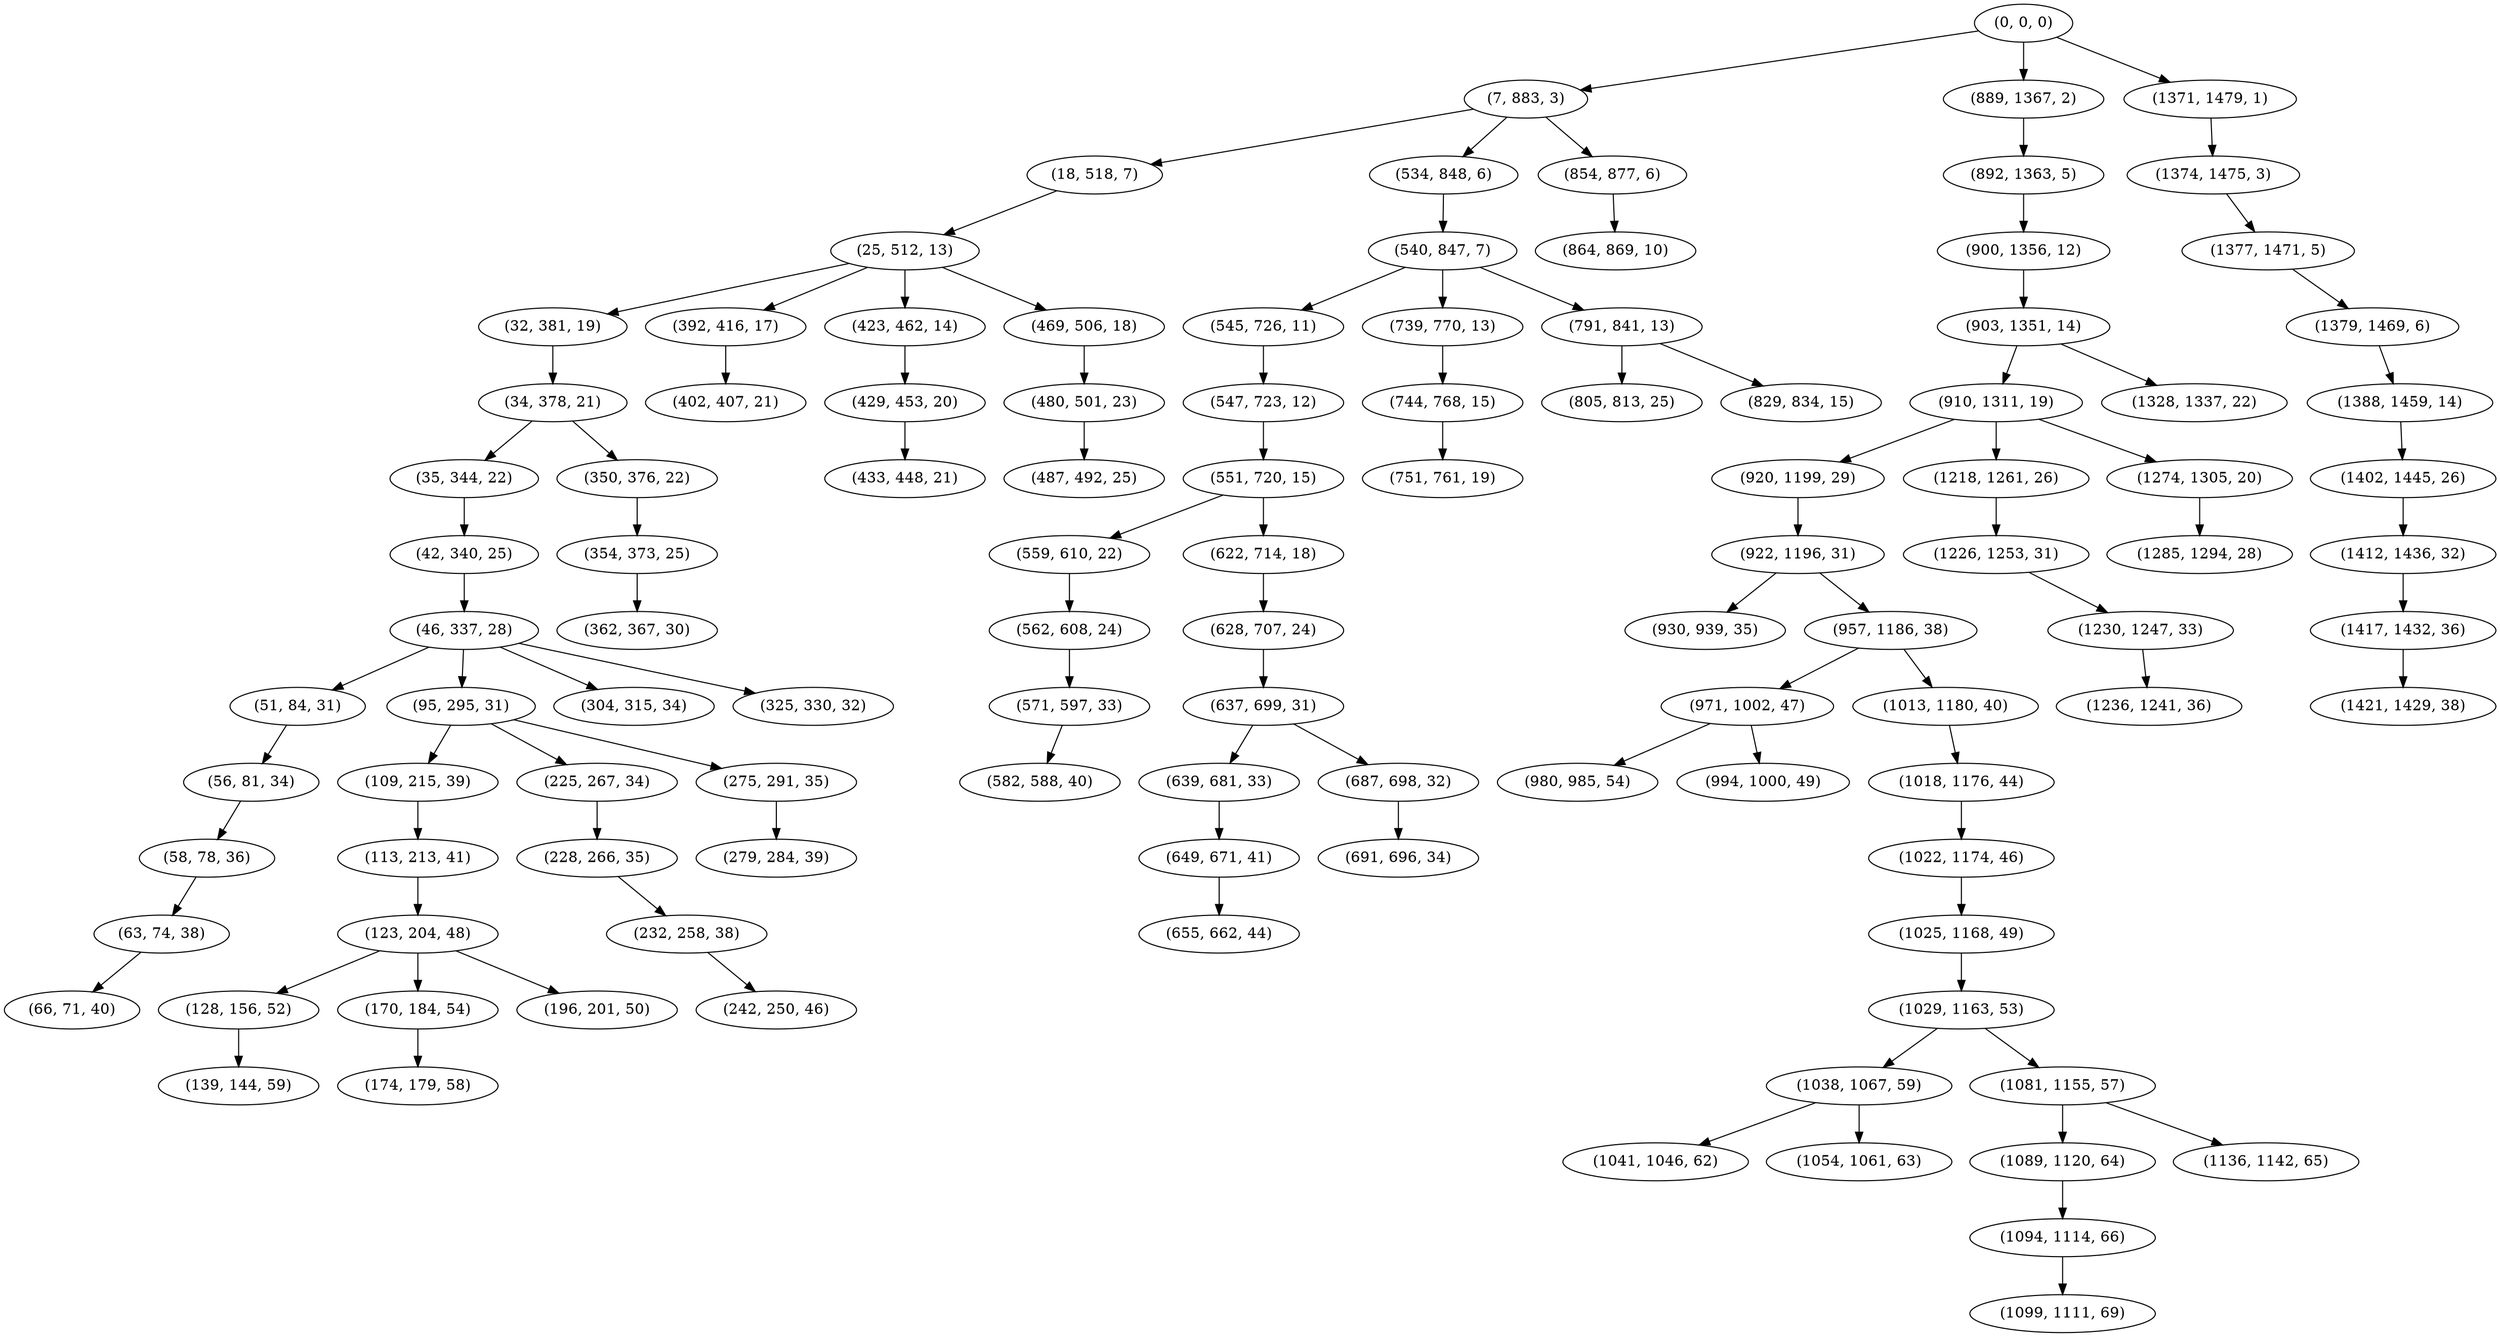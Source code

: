digraph tree {
    "(0, 0, 0)";
    "(7, 883, 3)";
    "(18, 518, 7)";
    "(25, 512, 13)";
    "(32, 381, 19)";
    "(34, 378, 21)";
    "(35, 344, 22)";
    "(42, 340, 25)";
    "(46, 337, 28)";
    "(51, 84, 31)";
    "(56, 81, 34)";
    "(58, 78, 36)";
    "(63, 74, 38)";
    "(66, 71, 40)";
    "(95, 295, 31)";
    "(109, 215, 39)";
    "(113, 213, 41)";
    "(123, 204, 48)";
    "(128, 156, 52)";
    "(139, 144, 59)";
    "(170, 184, 54)";
    "(174, 179, 58)";
    "(196, 201, 50)";
    "(225, 267, 34)";
    "(228, 266, 35)";
    "(232, 258, 38)";
    "(242, 250, 46)";
    "(275, 291, 35)";
    "(279, 284, 39)";
    "(304, 315, 34)";
    "(325, 330, 32)";
    "(350, 376, 22)";
    "(354, 373, 25)";
    "(362, 367, 30)";
    "(392, 416, 17)";
    "(402, 407, 21)";
    "(423, 462, 14)";
    "(429, 453, 20)";
    "(433, 448, 21)";
    "(469, 506, 18)";
    "(480, 501, 23)";
    "(487, 492, 25)";
    "(534, 848, 6)";
    "(540, 847, 7)";
    "(545, 726, 11)";
    "(547, 723, 12)";
    "(551, 720, 15)";
    "(559, 610, 22)";
    "(562, 608, 24)";
    "(571, 597, 33)";
    "(582, 588, 40)";
    "(622, 714, 18)";
    "(628, 707, 24)";
    "(637, 699, 31)";
    "(639, 681, 33)";
    "(649, 671, 41)";
    "(655, 662, 44)";
    "(687, 698, 32)";
    "(691, 696, 34)";
    "(739, 770, 13)";
    "(744, 768, 15)";
    "(751, 761, 19)";
    "(791, 841, 13)";
    "(805, 813, 25)";
    "(829, 834, 15)";
    "(854, 877, 6)";
    "(864, 869, 10)";
    "(889, 1367, 2)";
    "(892, 1363, 5)";
    "(900, 1356, 12)";
    "(903, 1351, 14)";
    "(910, 1311, 19)";
    "(920, 1199, 29)";
    "(922, 1196, 31)";
    "(930, 939, 35)";
    "(957, 1186, 38)";
    "(971, 1002, 47)";
    "(980, 985, 54)";
    "(994, 1000, 49)";
    "(1013, 1180, 40)";
    "(1018, 1176, 44)";
    "(1022, 1174, 46)";
    "(1025, 1168, 49)";
    "(1029, 1163, 53)";
    "(1038, 1067, 59)";
    "(1041, 1046, 62)";
    "(1054, 1061, 63)";
    "(1081, 1155, 57)";
    "(1089, 1120, 64)";
    "(1094, 1114, 66)";
    "(1099, 1111, 69)";
    "(1136, 1142, 65)";
    "(1218, 1261, 26)";
    "(1226, 1253, 31)";
    "(1230, 1247, 33)";
    "(1236, 1241, 36)";
    "(1274, 1305, 20)";
    "(1285, 1294, 28)";
    "(1328, 1337, 22)";
    "(1371, 1479, 1)";
    "(1374, 1475, 3)";
    "(1377, 1471, 5)";
    "(1379, 1469, 6)";
    "(1388, 1459, 14)";
    "(1402, 1445, 26)";
    "(1412, 1436, 32)";
    "(1417, 1432, 36)";
    "(1421, 1429, 38)";
    "(0, 0, 0)" -> "(7, 883, 3)";
    "(0, 0, 0)" -> "(889, 1367, 2)";
    "(0, 0, 0)" -> "(1371, 1479, 1)";
    "(7, 883, 3)" -> "(18, 518, 7)";
    "(7, 883, 3)" -> "(534, 848, 6)";
    "(7, 883, 3)" -> "(854, 877, 6)";
    "(18, 518, 7)" -> "(25, 512, 13)";
    "(25, 512, 13)" -> "(32, 381, 19)";
    "(25, 512, 13)" -> "(392, 416, 17)";
    "(25, 512, 13)" -> "(423, 462, 14)";
    "(25, 512, 13)" -> "(469, 506, 18)";
    "(32, 381, 19)" -> "(34, 378, 21)";
    "(34, 378, 21)" -> "(35, 344, 22)";
    "(34, 378, 21)" -> "(350, 376, 22)";
    "(35, 344, 22)" -> "(42, 340, 25)";
    "(42, 340, 25)" -> "(46, 337, 28)";
    "(46, 337, 28)" -> "(51, 84, 31)";
    "(46, 337, 28)" -> "(95, 295, 31)";
    "(46, 337, 28)" -> "(304, 315, 34)";
    "(46, 337, 28)" -> "(325, 330, 32)";
    "(51, 84, 31)" -> "(56, 81, 34)";
    "(56, 81, 34)" -> "(58, 78, 36)";
    "(58, 78, 36)" -> "(63, 74, 38)";
    "(63, 74, 38)" -> "(66, 71, 40)";
    "(95, 295, 31)" -> "(109, 215, 39)";
    "(95, 295, 31)" -> "(225, 267, 34)";
    "(95, 295, 31)" -> "(275, 291, 35)";
    "(109, 215, 39)" -> "(113, 213, 41)";
    "(113, 213, 41)" -> "(123, 204, 48)";
    "(123, 204, 48)" -> "(128, 156, 52)";
    "(123, 204, 48)" -> "(170, 184, 54)";
    "(123, 204, 48)" -> "(196, 201, 50)";
    "(128, 156, 52)" -> "(139, 144, 59)";
    "(170, 184, 54)" -> "(174, 179, 58)";
    "(225, 267, 34)" -> "(228, 266, 35)";
    "(228, 266, 35)" -> "(232, 258, 38)";
    "(232, 258, 38)" -> "(242, 250, 46)";
    "(275, 291, 35)" -> "(279, 284, 39)";
    "(350, 376, 22)" -> "(354, 373, 25)";
    "(354, 373, 25)" -> "(362, 367, 30)";
    "(392, 416, 17)" -> "(402, 407, 21)";
    "(423, 462, 14)" -> "(429, 453, 20)";
    "(429, 453, 20)" -> "(433, 448, 21)";
    "(469, 506, 18)" -> "(480, 501, 23)";
    "(480, 501, 23)" -> "(487, 492, 25)";
    "(534, 848, 6)" -> "(540, 847, 7)";
    "(540, 847, 7)" -> "(545, 726, 11)";
    "(540, 847, 7)" -> "(739, 770, 13)";
    "(540, 847, 7)" -> "(791, 841, 13)";
    "(545, 726, 11)" -> "(547, 723, 12)";
    "(547, 723, 12)" -> "(551, 720, 15)";
    "(551, 720, 15)" -> "(559, 610, 22)";
    "(551, 720, 15)" -> "(622, 714, 18)";
    "(559, 610, 22)" -> "(562, 608, 24)";
    "(562, 608, 24)" -> "(571, 597, 33)";
    "(571, 597, 33)" -> "(582, 588, 40)";
    "(622, 714, 18)" -> "(628, 707, 24)";
    "(628, 707, 24)" -> "(637, 699, 31)";
    "(637, 699, 31)" -> "(639, 681, 33)";
    "(637, 699, 31)" -> "(687, 698, 32)";
    "(639, 681, 33)" -> "(649, 671, 41)";
    "(649, 671, 41)" -> "(655, 662, 44)";
    "(687, 698, 32)" -> "(691, 696, 34)";
    "(739, 770, 13)" -> "(744, 768, 15)";
    "(744, 768, 15)" -> "(751, 761, 19)";
    "(791, 841, 13)" -> "(805, 813, 25)";
    "(791, 841, 13)" -> "(829, 834, 15)";
    "(854, 877, 6)" -> "(864, 869, 10)";
    "(889, 1367, 2)" -> "(892, 1363, 5)";
    "(892, 1363, 5)" -> "(900, 1356, 12)";
    "(900, 1356, 12)" -> "(903, 1351, 14)";
    "(903, 1351, 14)" -> "(910, 1311, 19)";
    "(903, 1351, 14)" -> "(1328, 1337, 22)";
    "(910, 1311, 19)" -> "(920, 1199, 29)";
    "(910, 1311, 19)" -> "(1218, 1261, 26)";
    "(910, 1311, 19)" -> "(1274, 1305, 20)";
    "(920, 1199, 29)" -> "(922, 1196, 31)";
    "(922, 1196, 31)" -> "(930, 939, 35)";
    "(922, 1196, 31)" -> "(957, 1186, 38)";
    "(957, 1186, 38)" -> "(971, 1002, 47)";
    "(957, 1186, 38)" -> "(1013, 1180, 40)";
    "(971, 1002, 47)" -> "(980, 985, 54)";
    "(971, 1002, 47)" -> "(994, 1000, 49)";
    "(1013, 1180, 40)" -> "(1018, 1176, 44)";
    "(1018, 1176, 44)" -> "(1022, 1174, 46)";
    "(1022, 1174, 46)" -> "(1025, 1168, 49)";
    "(1025, 1168, 49)" -> "(1029, 1163, 53)";
    "(1029, 1163, 53)" -> "(1038, 1067, 59)";
    "(1029, 1163, 53)" -> "(1081, 1155, 57)";
    "(1038, 1067, 59)" -> "(1041, 1046, 62)";
    "(1038, 1067, 59)" -> "(1054, 1061, 63)";
    "(1081, 1155, 57)" -> "(1089, 1120, 64)";
    "(1081, 1155, 57)" -> "(1136, 1142, 65)";
    "(1089, 1120, 64)" -> "(1094, 1114, 66)";
    "(1094, 1114, 66)" -> "(1099, 1111, 69)";
    "(1218, 1261, 26)" -> "(1226, 1253, 31)";
    "(1226, 1253, 31)" -> "(1230, 1247, 33)";
    "(1230, 1247, 33)" -> "(1236, 1241, 36)";
    "(1274, 1305, 20)" -> "(1285, 1294, 28)";
    "(1371, 1479, 1)" -> "(1374, 1475, 3)";
    "(1374, 1475, 3)" -> "(1377, 1471, 5)";
    "(1377, 1471, 5)" -> "(1379, 1469, 6)";
    "(1379, 1469, 6)" -> "(1388, 1459, 14)";
    "(1388, 1459, 14)" -> "(1402, 1445, 26)";
    "(1402, 1445, 26)" -> "(1412, 1436, 32)";
    "(1412, 1436, 32)" -> "(1417, 1432, 36)";
    "(1417, 1432, 36)" -> "(1421, 1429, 38)";
}
